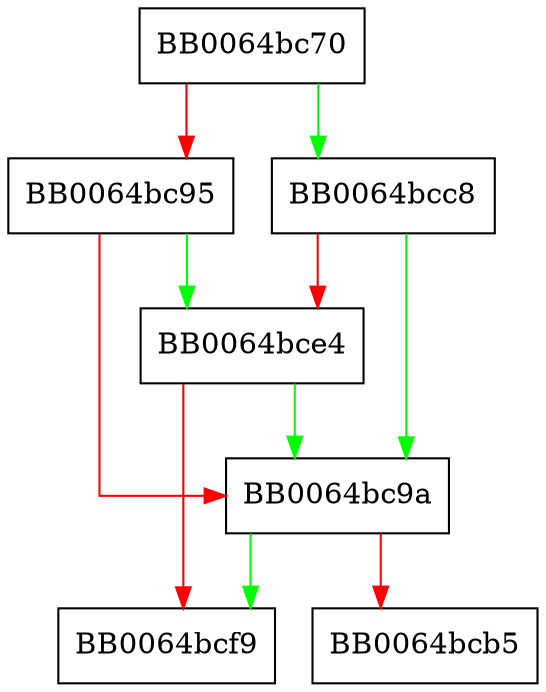digraph get_loader_from_store {
  node [shape="box"];
  graph [splines=ortho];
  BB0064bc70 -> BB0064bcc8 [color="green"];
  BB0064bc70 -> BB0064bc95 [color="red"];
  BB0064bc95 -> BB0064bce4 [color="green"];
  BB0064bc95 -> BB0064bc9a [color="red"];
  BB0064bc9a -> BB0064bcf9 [color="green"];
  BB0064bc9a -> BB0064bcb5 [color="red"];
  BB0064bcc8 -> BB0064bc9a [color="green"];
  BB0064bcc8 -> BB0064bce4 [color="red"];
  BB0064bce4 -> BB0064bc9a [color="green"];
  BB0064bce4 -> BB0064bcf9 [color="red"];
}